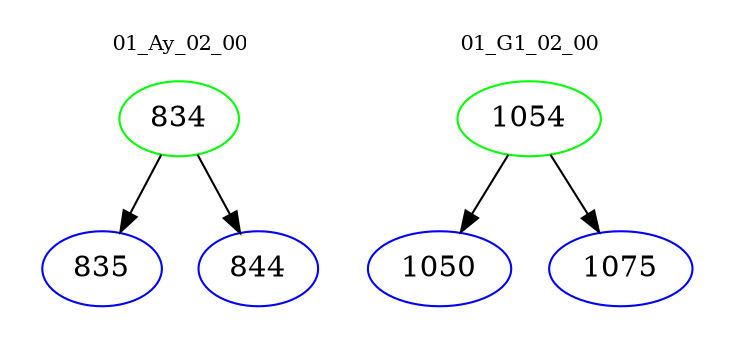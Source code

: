 digraph{
subgraph cluster_0 {
color = white
label = "01_Ay_02_00";
fontsize=10;
T0_834 [label="834", color="green"]
T0_834 -> T0_835 [color="black"]
T0_835 [label="835", color="blue"]
T0_834 -> T0_844 [color="black"]
T0_844 [label="844", color="blue"]
}
subgraph cluster_1 {
color = white
label = "01_G1_02_00";
fontsize=10;
T1_1054 [label="1054", color="green"]
T1_1054 -> T1_1050 [color="black"]
T1_1050 [label="1050", color="blue"]
T1_1054 -> T1_1075 [color="black"]
T1_1075 [label="1075", color="blue"]
}
}
